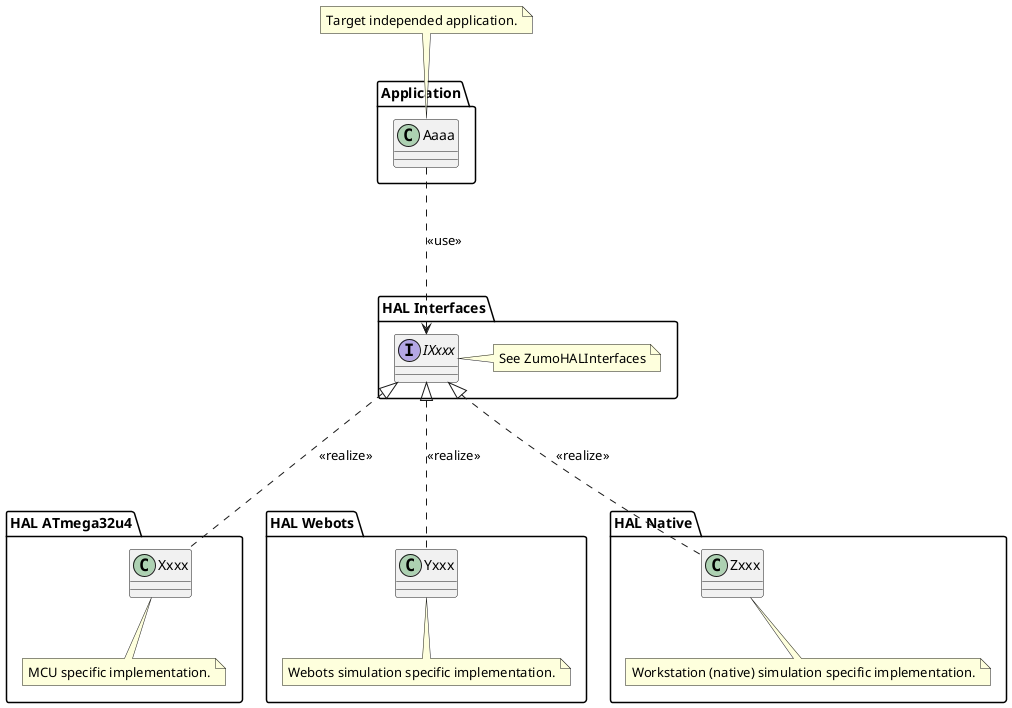 @startuml Principle

package "Application" {
    class "Aaaa" as Aaaa
}

package "HAL Interfaces" {
    interface "IXxxx" as iXxxx

    note right of iXxxx
       See ZumoHALInterfaces
    end note
}

package "HAL ATmega32u4" {
    class "Xxxx" as XxxxMcu

    note bottom of XxxxMcu
        MCU specific implementation.
    end note
}

package "HAL Webots" {
    class "Yxxx" as YxxxWebots

    note bottom of YxxxWebots
        Webots simulation specific implementation.
    end note
}

package "HAL Native" {
    class "Zxxx" as ZxxxNative

    note bottom of ZxxxNative
        Workstation (native) simulation specific implementation.
    end note
}

Aaaa ...> iXxxx: <<use>>
iXxxx <|... XxxxMcu:    <<realize>>
iXxxx <|... YxxxWebots: <<realize>>
iXxxx <|... ZxxxNative: <<realize>>

note top of Aaaa
    Target independed application.
end note

@enduml